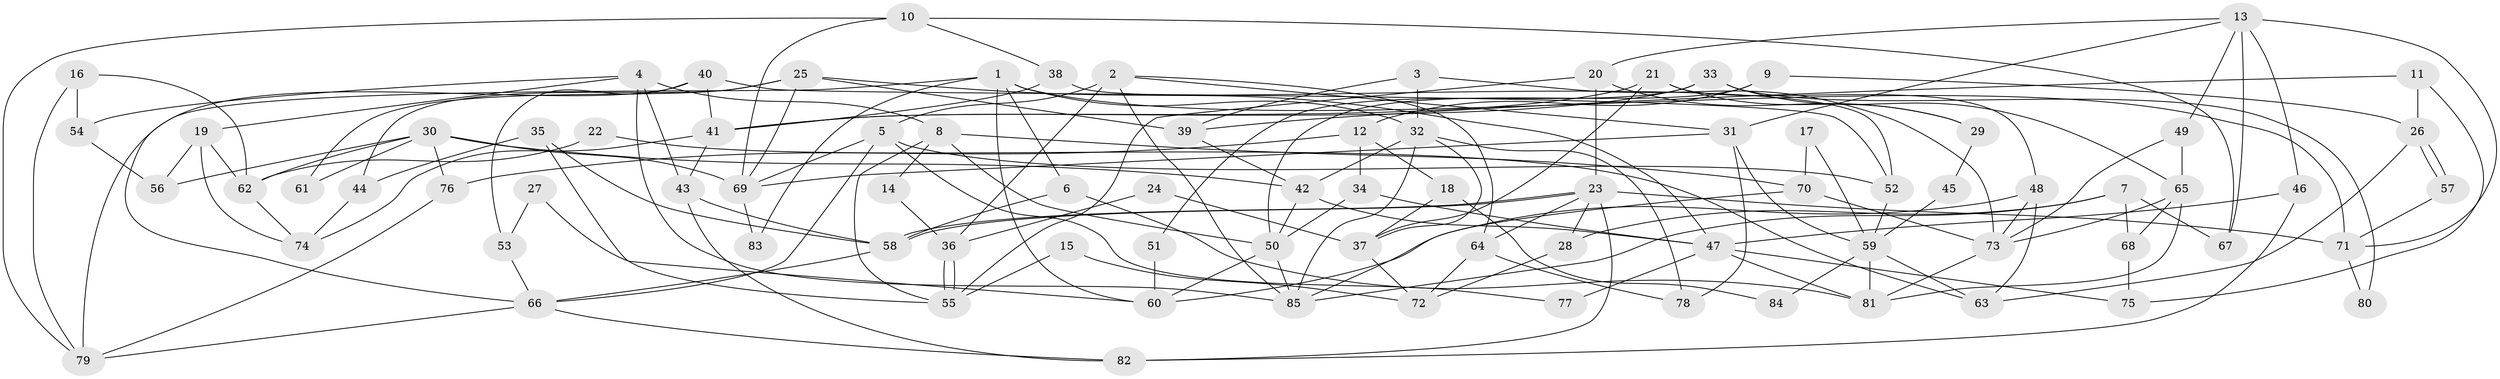 // coarse degree distribution, {5: 0.08823529411764706, 6: 0.20588235294117646, 4: 0.29411764705882354, 3: 0.11764705882352941, 7: 0.08823529411764706, 8: 0.058823529411764705, 9: 0.08823529411764706, 2: 0.029411764705882353, 11: 0.029411764705882353}
// Generated by graph-tools (version 1.1) at 2025/37/03/04/25 23:37:10]
// undirected, 85 vertices, 170 edges
graph export_dot {
  node [color=gray90,style=filled];
  1;
  2;
  3;
  4;
  5;
  6;
  7;
  8;
  9;
  10;
  11;
  12;
  13;
  14;
  15;
  16;
  17;
  18;
  19;
  20;
  21;
  22;
  23;
  24;
  25;
  26;
  27;
  28;
  29;
  30;
  31;
  32;
  33;
  34;
  35;
  36;
  37;
  38;
  39;
  40;
  41;
  42;
  43;
  44;
  45;
  46;
  47;
  48;
  49;
  50;
  51;
  52;
  53;
  54;
  55;
  56;
  57;
  58;
  59;
  60;
  61;
  62;
  63;
  64;
  65;
  66;
  67;
  68;
  69;
  70;
  71;
  72;
  73;
  74;
  75;
  76;
  77;
  78;
  79;
  80;
  81;
  82;
  83;
  84;
  85;
  1 -- 32;
  1 -- 60;
  1 -- 6;
  1 -- 71;
  1 -- 79;
  1 -- 83;
  2 -- 5;
  2 -- 31;
  2 -- 36;
  2 -- 64;
  2 -- 85;
  3 -- 73;
  3 -- 39;
  3 -- 32;
  4 -- 43;
  4 -- 8;
  4 -- 19;
  4 -- 54;
  4 -- 85;
  5 -- 69;
  5 -- 52;
  5 -- 66;
  5 -- 77;
  6 -- 58;
  6 -- 81;
  7 -- 28;
  7 -- 85;
  7 -- 67;
  7 -- 68;
  8 -- 55;
  8 -- 50;
  8 -- 14;
  8 -- 70;
  9 -- 50;
  9 -- 26;
  9 -- 12;
  10 -- 67;
  10 -- 38;
  10 -- 69;
  10 -- 79;
  11 -- 39;
  11 -- 75;
  11 -- 26;
  12 -- 76;
  12 -- 18;
  12 -- 34;
  13 -- 49;
  13 -- 71;
  13 -- 20;
  13 -- 31;
  13 -- 46;
  13 -- 67;
  14 -- 36;
  15 -- 55;
  15 -- 72;
  16 -- 54;
  16 -- 79;
  16 -- 62;
  17 -- 59;
  17 -- 70;
  18 -- 37;
  18 -- 84;
  19 -- 62;
  19 -- 56;
  19 -- 74;
  20 -- 23;
  20 -- 29;
  20 -- 55;
  21 -- 41;
  21 -- 48;
  21 -- 29;
  21 -- 37;
  22 -- 62;
  22 -- 63;
  23 -- 64;
  23 -- 58;
  23 -- 58;
  23 -- 28;
  23 -- 71;
  23 -- 82;
  24 -- 36;
  24 -- 37;
  25 -- 44;
  25 -- 47;
  25 -- 39;
  25 -- 61;
  25 -- 69;
  26 -- 57;
  26 -- 57;
  26 -- 63;
  27 -- 60;
  27 -- 53;
  28 -- 72;
  29 -- 45;
  30 -- 69;
  30 -- 42;
  30 -- 56;
  30 -- 61;
  30 -- 62;
  30 -- 76;
  31 -- 69;
  31 -- 59;
  31 -- 78;
  32 -- 85;
  32 -- 37;
  32 -- 42;
  32 -- 78;
  33 -- 41;
  33 -- 65;
  33 -- 51;
  33 -- 80;
  34 -- 50;
  34 -- 47;
  35 -- 55;
  35 -- 58;
  35 -- 44;
  36 -- 55;
  36 -- 55;
  37 -- 72;
  38 -- 52;
  38 -- 41;
  39 -- 42;
  40 -- 41;
  40 -- 66;
  40 -- 52;
  40 -- 53;
  41 -- 74;
  41 -- 43;
  42 -- 47;
  42 -- 50;
  43 -- 82;
  43 -- 58;
  44 -- 74;
  45 -- 59;
  46 -- 82;
  46 -- 47;
  47 -- 75;
  47 -- 77;
  47 -- 81;
  48 -- 63;
  48 -- 73;
  48 -- 60;
  49 -- 73;
  49 -- 65;
  50 -- 85;
  50 -- 60;
  51 -- 60;
  52 -- 59;
  53 -- 66;
  54 -- 56;
  57 -- 71;
  58 -- 66;
  59 -- 81;
  59 -- 63;
  59 -- 84;
  62 -- 74;
  64 -- 78;
  64 -- 72;
  65 -- 73;
  65 -- 81;
  65 -- 68;
  66 -- 79;
  66 -- 82;
  68 -- 75;
  69 -- 83;
  70 -- 85;
  70 -- 73;
  71 -- 80;
  73 -- 81;
  76 -- 79;
}
